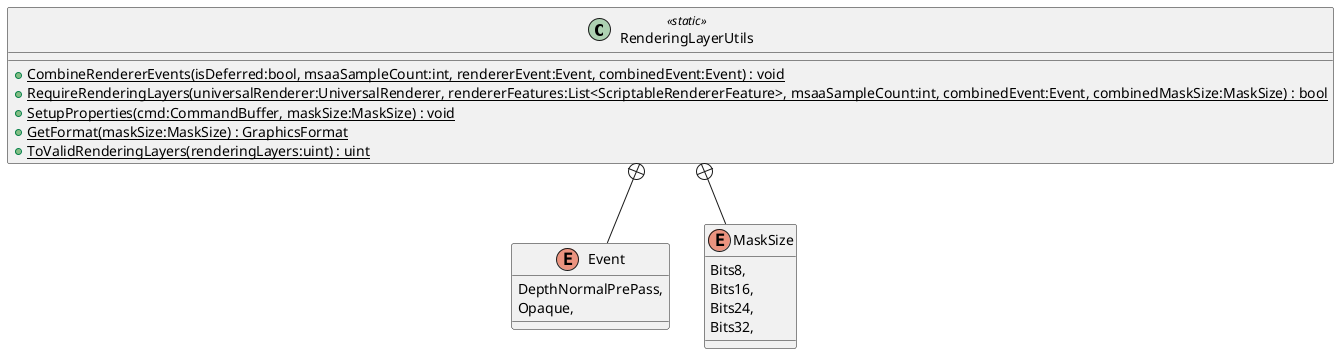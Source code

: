 @startuml
class RenderingLayerUtils <<static>> {
    + {static} CombineRendererEvents(isDeferred:bool, msaaSampleCount:int, rendererEvent:Event, combinedEvent:Event) : void
    + {static} RequireRenderingLayers(universalRenderer:UniversalRenderer, rendererFeatures:List<ScriptableRendererFeature>, msaaSampleCount:int, combinedEvent:Event, combinedMaskSize:MaskSize) : bool
    + {static} SetupProperties(cmd:CommandBuffer, maskSize:MaskSize) : void
    + {static} GetFormat(maskSize:MaskSize) : GraphicsFormat
    + {static} ToValidRenderingLayers(renderingLayers:uint) : uint
}
enum Event {
    DepthNormalPrePass,
    Opaque,
}
enum MaskSize {
    Bits8,
    Bits16,
    Bits24,
    Bits32,
}
RenderingLayerUtils +-- Event
RenderingLayerUtils +-- MaskSize
@enduml
